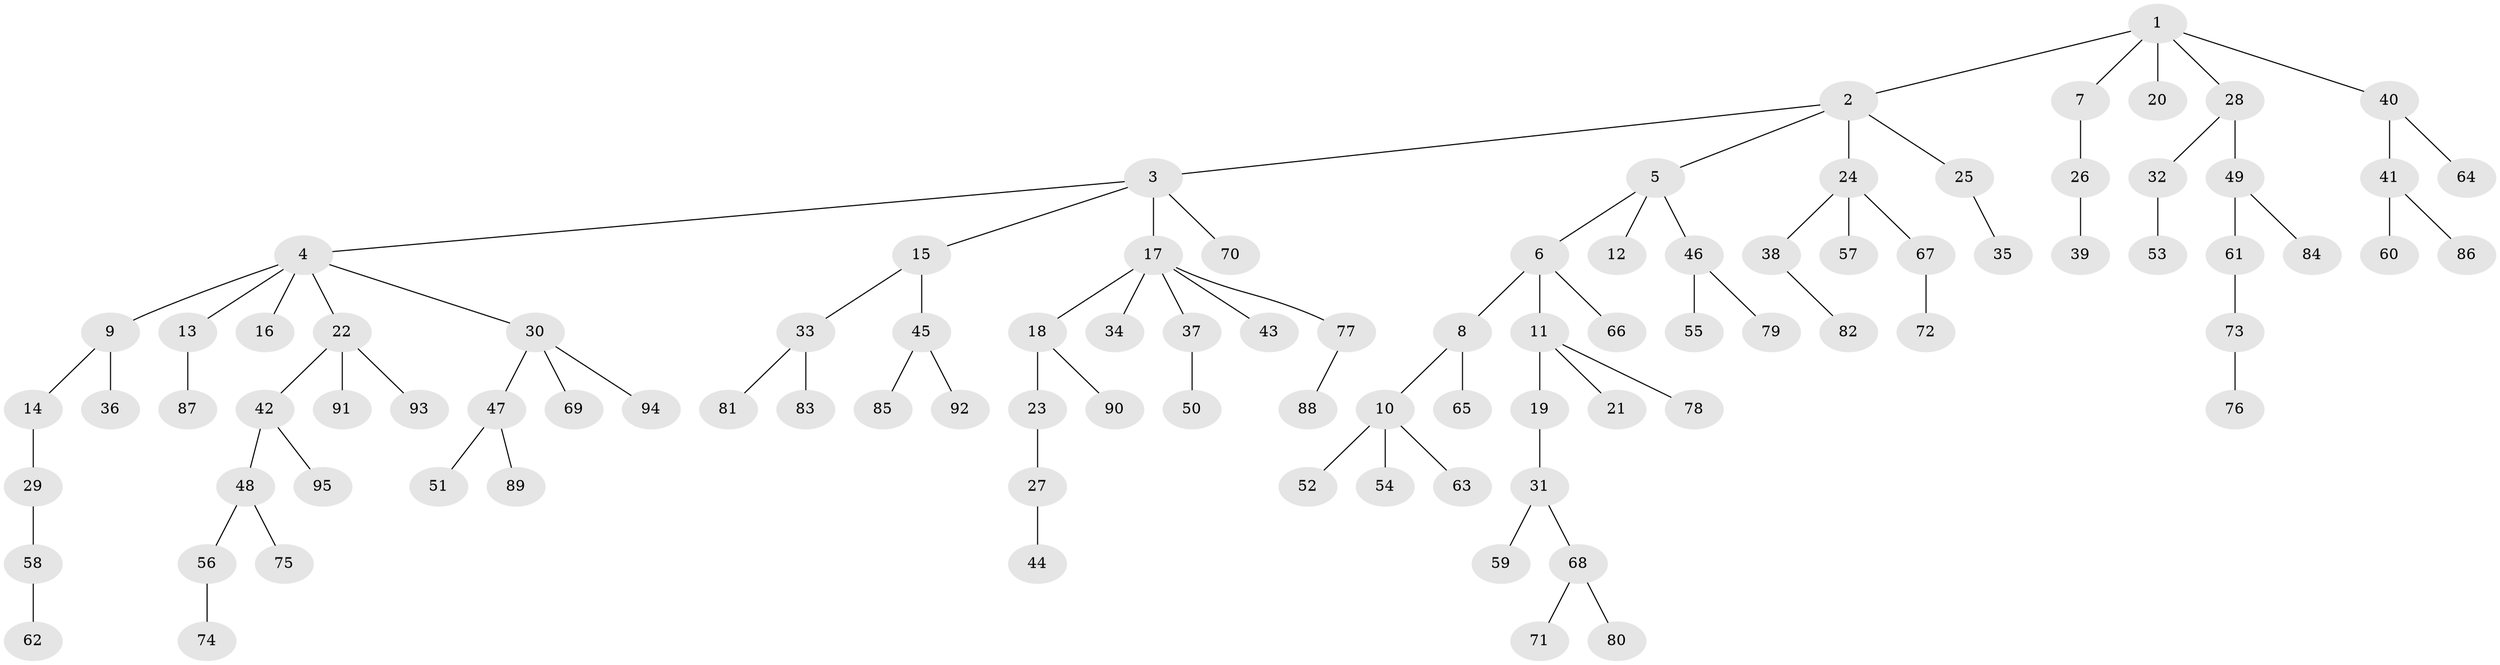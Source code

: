 // coarse degree distribution, {1: 0.868421052631579, 2: 0.07894736842105263, 31: 0.02631578947368421, 4: 0.02631578947368421}
// Generated by graph-tools (version 1.1) at 2025/57/03/04/25 21:57:02]
// undirected, 95 vertices, 94 edges
graph export_dot {
graph [start="1"]
  node [color=gray90,style=filled];
  1;
  2;
  3;
  4;
  5;
  6;
  7;
  8;
  9;
  10;
  11;
  12;
  13;
  14;
  15;
  16;
  17;
  18;
  19;
  20;
  21;
  22;
  23;
  24;
  25;
  26;
  27;
  28;
  29;
  30;
  31;
  32;
  33;
  34;
  35;
  36;
  37;
  38;
  39;
  40;
  41;
  42;
  43;
  44;
  45;
  46;
  47;
  48;
  49;
  50;
  51;
  52;
  53;
  54;
  55;
  56;
  57;
  58;
  59;
  60;
  61;
  62;
  63;
  64;
  65;
  66;
  67;
  68;
  69;
  70;
  71;
  72;
  73;
  74;
  75;
  76;
  77;
  78;
  79;
  80;
  81;
  82;
  83;
  84;
  85;
  86;
  87;
  88;
  89;
  90;
  91;
  92;
  93;
  94;
  95;
  1 -- 2;
  1 -- 7;
  1 -- 20;
  1 -- 28;
  1 -- 40;
  2 -- 3;
  2 -- 5;
  2 -- 24;
  2 -- 25;
  3 -- 4;
  3 -- 15;
  3 -- 17;
  3 -- 70;
  4 -- 9;
  4 -- 13;
  4 -- 16;
  4 -- 22;
  4 -- 30;
  5 -- 6;
  5 -- 12;
  5 -- 46;
  6 -- 8;
  6 -- 11;
  6 -- 66;
  7 -- 26;
  8 -- 10;
  8 -- 65;
  9 -- 14;
  9 -- 36;
  10 -- 52;
  10 -- 54;
  10 -- 63;
  11 -- 19;
  11 -- 21;
  11 -- 78;
  13 -- 87;
  14 -- 29;
  15 -- 33;
  15 -- 45;
  17 -- 18;
  17 -- 34;
  17 -- 37;
  17 -- 43;
  17 -- 77;
  18 -- 23;
  18 -- 90;
  19 -- 31;
  22 -- 42;
  22 -- 91;
  22 -- 93;
  23 -- 27;
  24 -- 38;
  24 -- 57;
  24 -- 67;
  25 -- 35;
  26 -- 39;
  27 -- 44;
  28 -- 32;
  28 -- 49;
  29 -- 58;
  30 -- 47;
  30 -- 69;
  30 -- 94;
  31 -- 59;
  31 -- 68;
  32 -- 53;
  33 -- 81;
  33 -- 83;
  37 -- 50;
  38 -- 82;
  40 -- 41;
  40 -- 64;
  41 -- 60;
  41 -- 86;
  42 -- 48;
  42 -- 95;
  45 -- 85;
  45 -- 92;
  46 -- 55;
  46 -- 79;
  47 -- 51;
  47 -- 89;
  48 -- 56;
  48 -- 75;
  49 -- 61;
  49 -- 84;
  56 -- 74;
  58 -- 62;
  61 -- 73;
  67 -- 72;
  68 -- 71;
  68 -- 80;
  73 -- 76;
  77 -- 88;
}
